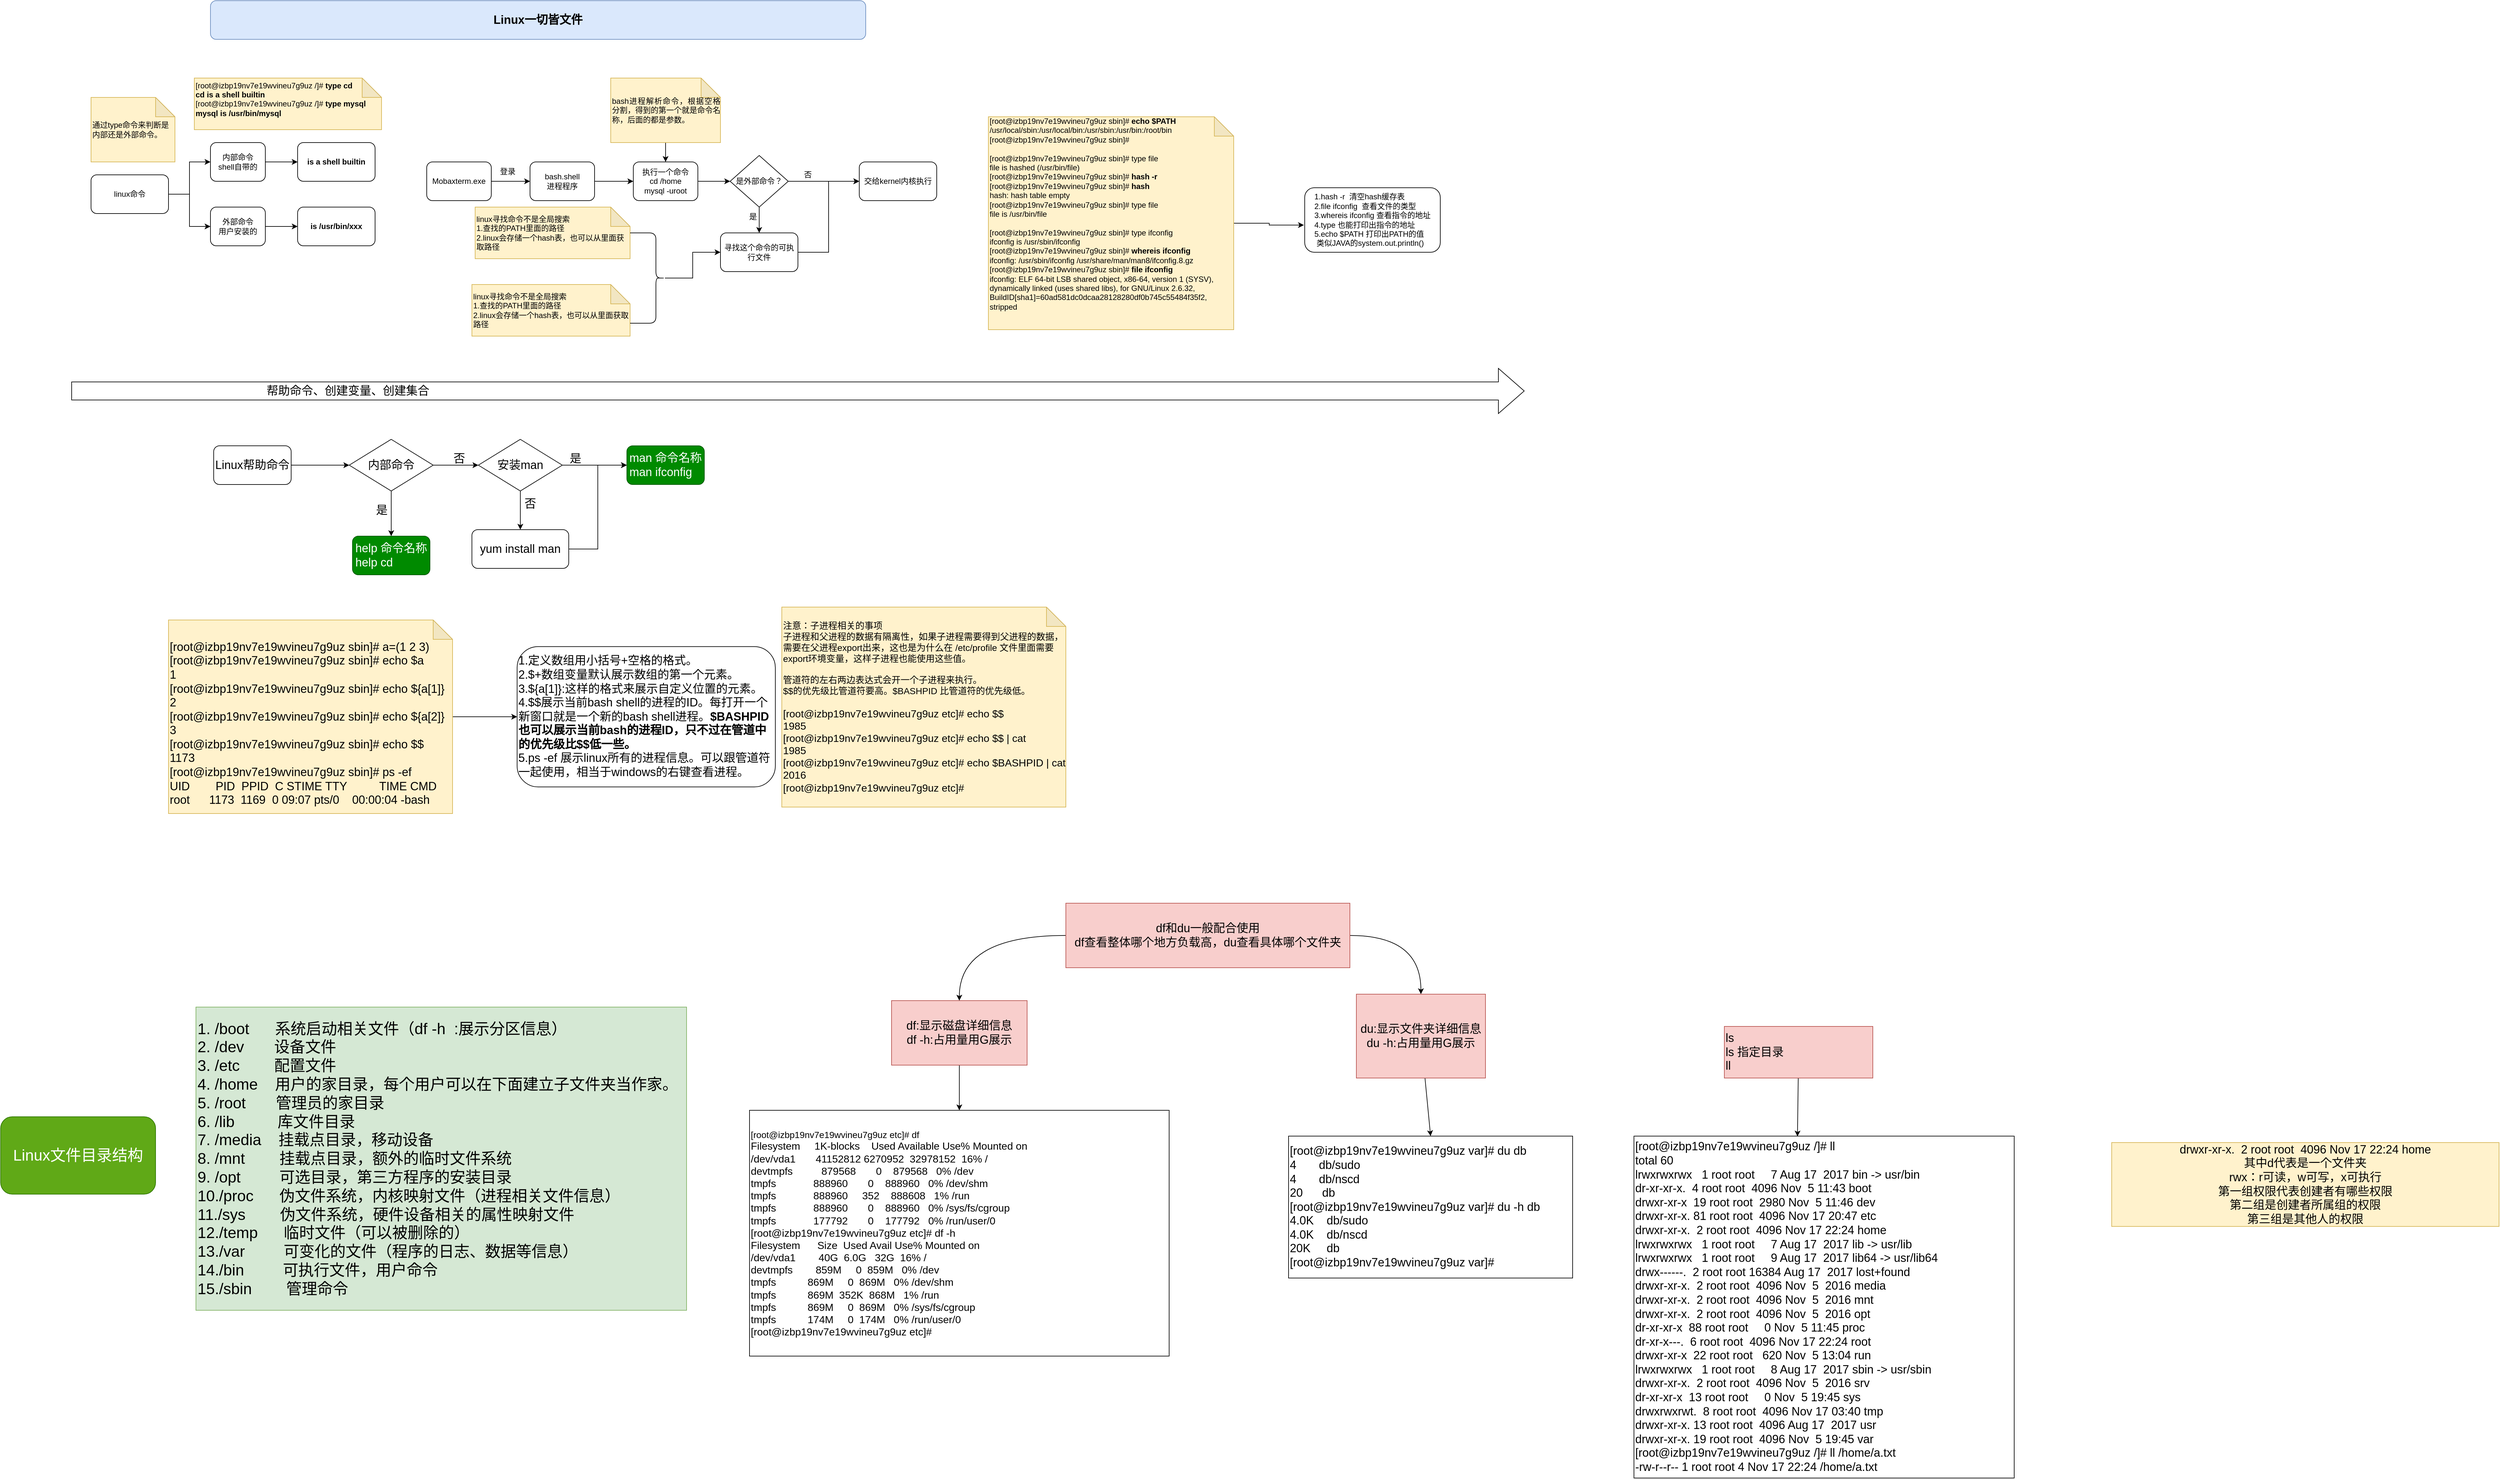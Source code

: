 <mxfile version="20.3.0" type="github">
  <diagram id="oAzEaGaUQTRbANgigkAJ" name="第 1 页">
    <mxGraphModel dx="2728" dy="2198" grid="1" gridSize="10" guides="1" tooltips="1" connect="1" arrows="1" fold="1" page="1" pageScale="1" pageWidth="827" pageHeight="1169" math="0" shadow="0">
      <root>
        <mxCell id="0" />
        <mxCell id="1" parent="0" />
        <mxCell id="oppgy_vlvS0_JxThyo8Q-2" style="edgeStyle=orthogonalEdgeStyle;rounded=0;orthogonalLoop=1;jettySize=auto;html=1;exitX=1;exitY=0.5;exitDx=0;exitDy=0;" parent="1" source="oppgy_vlvS0_JxThyo8Q-1" edge="1">
          <mxGeometry relative="1" as="geometry">
            <mxPoint x="710" y="-50" as="targetPoint" />
          </mxGeometry>
        </mxCell>
        <mxCell id="oppgy_vlvS0_JxThyo8Q-1" value="Mobaxterm.exe" style="rounded=1;whiteSpace=wrap;html=1;" parent="1" vertex="1">
          <mxGeometry x="550" y="-80" width="100" height="60" as="geometry" />
        </mxCell>
        <mxCell id="oppgy_vlvS0_JxThyo8Q-5" style="edgeStyle=orthogonalEdgeStyle;rounded=0;orthogonalLoop=1;jettySize=auto;html=1;" parent="1" source="oppgy_vlvS0_JxThyo8Q-3" edge="1">
          <mxGeometry relative="1" as="geometry">
            <mxPoint x="870" y="-50" as="targetPoint" />
          </mxGeometry>
        </mxCell>
        <mxCell id="oppgy_vlvS0_JxThyo8Q-3" value="bash.shell&lt;br&gt;进程程序" style="rounded=1;whiteSpace=wrap;html=1;" parent="1" vertex="1">
          <mxGeometry x="710" y="-80" width="100" height="60" as="geometry" />
        </mxCell>
        <mxCell id="oppgy_vlvS0_JxThyo8Q-4" value="登录" style="text;html=1;align=center;verticalAlign=middle;resizable=0;points=[];autosize=1;strokeColor=none;fillColor=none;" parent="1" vertex="1">
          <mxGeometry x="650" y="-80" width="50" height="30" as="geometry" />
        </mxCell>
        <mxCell id="oppgy_vlvS0_JxThyo8Q-26" style="edgeStyle=orthogonalEdgeStyle;rounded=0;orthogonalLoop=1;jettySize=auto;html=1;entryX=0;entryY=0.5;entryDx=0;entryDy=0;" parent="1" source="oppgy_vlvS0_JxThyo8Q-6" target="oppgy_vlvS0_JxThyo8Q-25" edge="1">
          <mxGeometry relative="1" as="geometry" />
        </mxCell>
        <mxCell id="oppgy_vlvS0_JxThyo8Q-6" value="执行一个命令&lt;br&gt;cd /home&lt;br&gt;mysql -uroot" style="rounded=1;whiteSpace=wrap;html=1;" parent="1" vertex="1">
          <mxGeometry x="870" y="-80" width="100" height="60" as="geometry" />
        </mxCell>
        <mxCell id="oppgy_vlvS0_JxThyo8Q-24" style="edgeStyle=orthogonalEdgeStyle;rounded=0;orthogonalLoop=1;jettySize=auto;html=1;" parent="1" source="oppgy_vlvS0_JxThyo8Q-10" target="oppgy_vlvS0_JxThyo8Q-6" edge="1">
          <mxGeometry relative="1" as="geometry" />
        </mxCell>
        <mxCell id="oppgy_vlvS0_JxThyo8Q-10" value="&lt;div style=&quot;text-align: justify;&quot;&gt;&lt;span style=&quot;background-color: initial;&quot;&gt;bash进程解析命令，根据空格分割，得到的第一个就是命令名称，后面的都是参数。&lt;/span&gt;&lt;/div&gt;" style="shape=note;whiteSpace=wrap;html=1;backgroundOutline=1;darkOpacity=0.05;fillColor=#fff2cc;strokeColor=#d6b656;align=left;" parent="1" vertex="1">
          <mxGeometry x="835" y="-210" width="170" height="100" as="geometry" />
        </mxCell>
        <mxCell id="oppgy_vlvS0_JxThyo8Q-16" style="edgeStyle=orthogonalEdgeStyle;rounded=0;orthogonalLoop=1;jettySize=auto;html=1;exitX=1;exitY=0.5;exitDx=0;exitDy=0;entryX=0;entryY=0.5;entryDx=0;entryDy=0;" parent="1" source="oppgy_vlvS0_JxThyo8Q-12" target="oppgy_vlvS0_JxThyo8Q-13" edge="1">
          <mxGeometry relative="1" as="geometry" />
        </mxCell>
        <mxCell id="oppgy_vlvS0_JxThyo8Q-17" style="edgeStyle=orthogonalEdgeStyle;rounded=0;orthogonalLoop=1;jettySize=auto;html=1;exitX=1;exitY=0.5;exitDx=0;exitDy=0;entryX=0;entryY=0.5;entryDx=0;entryDy=0;" parent="1" source="oppgy_vlvS0_JxThyo8Q-12" target="oppgy_vlvS0_JxThyo8Q-14" edge="1">
          <mxGeometry relative="1" as="geometry" />
        </mxCell>
        <mxCell id="oppgy_vlvS0_JxThyo8Q-12" value="linux命令" style="rounded=1;whiteSpace=wrap;html=1;" parent="1" vertex="1">
          <mxGeometry x="30" y="-60" width="120" height="60" as="geometry" />
        </mxCell>
        <mxCell id="oppgy_vlvS0_JxThyo8Q-31" style="edgeStyle=orthogonalEdgeStyle;rounded=0;orthogonalLoop=1;jettySize=auto;html=1;entryX=0;entryY=0.5;entryDx=0;entryDy=0;" parent="1" source="oppgy_vlvS0_JxThyo8Q-13" target="oppgy_vlvS0_JxThyo8Q-30" edge="1">
          <mxGeometry relative="1" as="geometry" />
        </mxCell>
        <mxCell id="oppgy_vlvS0_JxThyo8Q-13" value="内部命令&lt;br&gt;shell自带的" style="rounded=1;whiteSpace=wrap;html=1;" parent="1" vertex="1">
          <mxGeometry x="215" y="-110" width="85" height="60" as="geometry" />
        </mxCell>
        <mxCell id="oppgy_vlvS0_JxThyo8Q-33" style="edgeStyle=orthogonalEdgeStyle;rounded=0;orthogonalLoop=1;jettySize=auto;html=1;entryX=0;entryY=0.5;entryDx=0;entryDy=0;" parent="1" source="oppgy_vlvS0_JxThyo8Q-14" target="oppgy_vlvS0_JxThyo8Q-32" edge="1">
          <mxGeometry relative="1" as="geometry" />
        </mxCell>
        <mxCell id="oppgy_vlvS0_JxThyo8Q-14" value="外部命令&lt;br&gt;用户安装的" style="rounded=1;whiteSpace=wrap;html=1;" parent="1" vertex="1">
          <mxGeometry x="215" y="-10" width="85" height="60" as="geometry" />
        </mxCell>
        <mxCell id="oppgy_vlvS0_JxThyo8Q-19" value="通过type命令来判断是内部还是外部命令。" style="shape=note;whiteSpace=wrap;html=1;backgroundOutline=1;darkOpacity=0.05;fillColor=#fff2cc;strokeColor=#d6b656;align=left;" parent="1" vertex="1">
          <mxGeometry x="30" y="-180" width="130" height="100" as="geometry" />
        </mxCell>
        <mxCell id="oppgy_vlvS0_JxThyo8Q-20" value="&lt;div&gt;[root@izbp19nv7e19wvineu7g9uz /]# &lt;b&gt;type cd&lt;/b&gt;&lt;/div&gt;&lt;div&gt;&lt;b&gt;cd is a shell builtin&lt;/b&gt;&lt;/div&gt;&lt;div&gt;[root@izbp19nv7e19wvineu7g9uz /]# &lt;b&gt;type mysql&lt;/b&gt;&lt;/div&gt;&lt;div&gt;&lt;b&gt;mysql is /usr/bin/mysql&lt;/b&gt;&lt;/div&gt;&lt;div&gt;&lt;br&gt;&lt;/div&gt;" style="shape=note;whiteSpace=wrap;html=1;backgroundOutline=1;darkOpacity=0.05;fillColor=#fff2cc;strokeColor=#d6b656;align=left;" parent="1" vertex="1">
          <mxGeometry x="190" y="-210" width="290" height="80" as="geometry" />
        </mxCell>
        <mxCell id="oppgy_vlvS0_JxThyo8Q-35" style="edgeStyle=orthogonalEdgeStyle;rounded=0;orthogonalLoop=1;jettySize=auto;html=1;entryX=0;entryY=0.5;entryDx=0;entryDy=0;" parent="1" source="oppgy_vlvS0_JxThyo8Q-23" target="oppgy_vlvS0_JxThyo8Q-34" edge="1">
          <mxGeometry relative="1" as="geometry" />
        </mxCell>
        <mxCell id="oppgy_vlvS0_JxThyo8Q-23" value="寻找这个命令的可执行文件" style="rounded=1;whiteSpace=wrap;html=1;" parent="1" vertex="1">
          <mxGeometry x="1005" y="30" width="120" height="60" as="geometry" />
        </mxCell>
        <mxCell id="oppgy_vlvS0_JxThyo8Q-28" style="edgeStyle=orthogonalEdgeStyle;rounded=0;orthogonalLoop=1;jettySize=auto;html=1;" parent="1" source="oppgy_vlvS0_JxThyo8Q-25" target="oppgy_vlvS0_JxThyo8Q-23" edge="1">
          <mxGeometry relative="1" as="geometry" />
        </mxCell>
        <mxCell id="oppgy_vlvS0_JxThyo8Q-36" style="edgeStyle=orthogonalEdgeStyle;rounded=0;orthogonalLoop=1;jettySize=auto;html=1;entryX=0;entryY=0.5;entryDx=0;entryDy=0;" parent="1" source="oppgy_vlvS0_JxThyo8Q-25" target="oppgy_vlvS0_JxThyo8Q-34" edge="1">
          <mxGeometry relative="1" as="geometry" />
        </mxCell>
        <mxCell id="oppgy_vlvS0_JxThyo8Q-25" value="是外部命令？" style="rhombus;whiteSpace=wrap;html=1;" parent="1" vertex="1">
          <mxGeometry x="1020" y="-90" width="90" height="80" as="geometry" />
        </mxCell>
        <mxCell id="oppgy_vlvS0_JxThyo8Q-29" value="是" style="text;html=1;align=center;verticalAlign=middle;resizable=0;points=[];autosize=1;strokeColor=none;fillColor=none;" parent="1" vertex="1">
          <mxGeometry x="1035" y="-10" width="40" height="30" as="geometry" />
        </mxCell>
        <mxCell id="oppgy_vlvS0_JxThyo8Q-30" value="&lt;b style=&quot;text-align: left;&quot;&gt;is a shell builtin&lt;/b&gt;" style="rounded=1;whiteSpace=wrap;html=1;" parent="1" vertex="1">
          <mxGeometry x="350" y="-110" width="120" height="60" as="geometry" />
        </mxCell>
        <mxCell id="oppgy_vlvS0_JxThyo8Q-32" value="&lt;b style=&quot;text-align: left;&quot;&gt;is /usr/bin/xxx&lt;/b&gt;" style="rounded=1;whiteSpace=wrap;html=1;" parent="1" vertex="1">
          <mxGeometry x="350" y="-10" width="120" height="60" as="geometry" />
        </mxCell>
        <mxCell id="oppgy_vlvS0_JxThyo8Q-34" value="交给kernel内核执行" style="rounded=1;whiteSpace=wrap;html=1;" parent="1" vertex="1">
          <mxGeometry x="1220" y="-80" width="120" height="60" as="geometry" />
        </mxCell>
        <mxCell id="oppgy_vlvS0_JxThyo8Q-37" value="否" style="text;html=1;align=center;verticalAlign=middle;resizable=0;points=[];autosize=1;strokeColor=none;fillColor=none;" parent="1" vertex="1">
          <mxGeometry x="1120" y="-75" width="40" height="30" as="geometry" />
        </mxCell>
        <mxCell id="oppgy_vlvS0_JxThyo8Q-38" value="linux寻找命令不是全局搜索&lt;br&gt;1.查找的PATH里面的路径&lt;br&gt;&lt;div style=&quot;&quot;&gt;&lt;span style=&quot;background-color: initial;&quot;&gt;2.linux会存储一个hash表，也可以从里面获取路径&lt;/span&gt;&lt;/div&gt;" style="shape=note;whiteSpace=wrap;html=1;backgroundOutline=1;darkOpacity=0.05;fillColor=#fff2cc;strokeColor=#d6b656;align=left;" parent="1" vertex="1">
          <mxGeometry x="625" y="-10" width="240" height="80" as="geometry" />
        </mxCell>
        <mxCell id="oppgy_vlvS0_JxThyo8Q-39" value="linux寻找命令不是全局搜索&lt;br&gt;1.查找的PATH里面的路径&lt;br&gt;&lt;div style=&quot;&quot;&gt;&lt;span style=&quot;background-color: initial;&quot;&gt;2.linux会存储一个hash表，也可以从里面获取路径&lt;/span&gt;&lt;/div&gt;" style="shape=note;whiteSpace=wrap;html=1;backgroundOutline=1;darkOpacity=0.05;fillColor=#fff2cc;strokeColor=#d6b656;align=left;" parent="1" vertex="1">
          <mxGeometry x="620" y="110" width="245" height="80" as="geometry" />
        </mxCell>
        <mxCell id="oppgy_vlvS0_JxThyo8Q-46" style="edgeStyle=orthogonalEdgeStyle;rounded=0;orthogonalLoop=1;jettySize=auto;html=1;entryX=-0.006;entryY=0.579;entryDx=0;entryDy=0;entryPerimeter=0;fontSize=18;" parent="1" source="oppgy_vlvS0_JxThyo8Q-40" target="oppgy_vlvS0_JxThyo8Q-44" edge="1">
          <mxGeometry relative="1" as="geometry" />
        </mxCell>
        <mxCell id="oppgy_vlvS0_JxThyo8Q-40" value="&lt;div&gt;&lt;div&gt;[root@izbp19nv7e19wvineu7g9uz sbin]# &lt;b&gt;echo $PATH&lt;/b&gt;&lt;/div&gt;&lt;div&gt;/usr/local/sbin:/usr/local/bin:/usr/sbin:/usr/bin:/root/bin&lt;/div&gt;&lt;div&gt;[root@izbp19nv7e19wvineu7g9uz sbin]#&lt;/div&gt;&lt;/div&gt;&lt;div&gt;&lt;br&gt;&lt;/div&gt;&lt;div&gt;[root@izbp19nv7e19wvineu7g9uz sbin]# type file&lt;/div&gt;&lt;div&gt;file is hashed (/usr/bin/file)&lt;/div&gt;&lt;div&gt;[root@izbp19nv7e19wvineu7g9uz sbin]# &lt;b&gt;hash -r&lt;/b&gt;&lt;/div&gt;&lt;div&gt;[root@izbp19nv7e19wvineu7g9uz sbin]# &lt;b&gt;hash&lt;/b&gt;&lt;/div&gt;&lt;div&gt;hash: hash table empty&lt;/div&gt;&lt;div&gt;[root@izbp19nv7e19wvineu7g9uz sbin]# type file&lt;/div&gt;&lt;div&gt;file is /usr/bin/file&lt;/div&gt;&lt;div&gt;&lt;br&gt;&lt;/div&gt;&lt;div&gt;&lt;div&gt;[root@izbp19nv7e19wvineu7g9uz sbin]# type ifconfig&lt;/div&gt;&lt;div&gt;ifconfig is /usr/sbin/ifconfig&lt;/div&gt;&lt;div&gt;[root@izbp19nv7e19wvineu7g9uz sbin]# &lt;b&gt;whereis ifconfig&lt;/b&gt;&lt;/div&gt;&lt;div&gt;ifconfig: /usr/sbin/ifconfig /usr/share/man/man8/ifconfig.8.gz&lt;/div&gt;&lt;div&gt;[root@izbp19nv7e19wvineu7g9uz sbin]# &lt;b&gt;file ifconfig&lt;/b&gt;&lt;/div&gt;&lt;div&gt;ifconfig: ELF 64-bit LSB shared object, x86-64, version 1 (SYSV), dynamically linked (uses shared libs), for GNU/Linux 2.6.32, BuildID[sha1]=60ad581dc0dcaa28128280df0b745c55484f35f2, stripped&lt;/div&gt;&lt;/div&gt;&lt;div&gt;&lt;br&gt;&lt;/div&gt;&lt;div&gt;&lt;br&gt;&lt;/div&gt;" style="shape=note;whiteSpace=wrap;html=1;backgroundOutline=1;darkOpacity=0.05;fillColor=#fff2cc;strokeColor=#d6b656;align=left;" parent="1" vertex="1">
          <mxGeometry x="1420" y="-150" width="380" height="330" as="geometry" />
        </mxCell>
        <mxCell id="oppgy_vlvS0_JxThyo8Q-42" style="edgeStyle=orthogonalEdgeStyle;rounded=0;orthogonalLoop=1;jettySize=auto;html=1;" parent="1" source="oppgy_vlvS0_JxThyo8Q-41" target="oppgy_vlvS0_JxThyo8Q-23" edge="1">
          <mxGeometry relative="1" as="geometry">
            <Array as="points">
              <mxPoint x="962" y="100" />
              <mxPoint x="962" y="60" />
            </Array>
          </mxGeometry>
        </mxCell>
        <mxCell id="oppgy_vlvS0_JxThyo8Q-41" value="" style="shape=curlyBracket;whiteSpace=wrap;html=1;rounded=1;flipH=1;labelPosition=right;verticalLabelPosition=middle;align=left;verticalAlign=middle;size=0.259;" parent="1" vertex="1">
          <mxGeometry x="865" y="30" width="54" height="140" as="geometry" />
        </mxCell>
        <mxCell id="oppgy_vlvS0_JxThyo8Q-44" value="&lt;div style=&quot;text-align: left;&quot;&gt;&lt;span style=&quot;background-color: initial;&quot;&gt;1.hash -r&amp;nbsp; 清空hash缓存表&lt;/span&gt;&lt;/div&gt;&lt;div style=&quot;text-align: left;&quot;&gt;&lt;span style=&quot;background-color: initial;&quot;&gt;2.file ifconfig&amp;nbsp; 查看文件的类型&lt;/span&gt;&lt;/div&gt;&lt;div style=&quot;text-align: left;&quot;&gt;&lt;span style=&quot;background-color: initial;&quot;&gt;3.whereis ifconfig 查看指令的地址&lt;/span&gt;&lt;/div&gt;&lt;div style=&quot;text-align: left;&quot;&gt;&lt;span style=&quot;background-color: initial;&quot;&gt;4.type 也能打印出指令的地址&lt;/span&gt;&lt;/div&gt;&lt;div style=&quot;text-align: left;&quot;&gt;&lt;span style=&quot;background-color: initial;&quot;&gt;5.echo $PATH 打印出PATH的值&lt;/span&gt;&lt;/div&gt;&lt;div style=&quot;text-align: left;&quot;&gt;&lt;span style=&quot;background-color: initial;&quot;&gt;&amp;nbsp;类似JAVA的system.out.println()&lt;/span&gt;&lt;/div&gt;" style="rounded=1;whiteSpace=wrap;html=1;" parent="1" vertex="1">
          <mxGeometry x="1910" y="-40" width="210" height="100" as="geometry" />
        </mxCell>
        <mxCell id="oppgy_vlvS0_JxThyo8Q-45" value="&lt;font style=&quot;font-size: 18px;&quot;&gt;&lt;b&gt;Linux一切皆文件&lt;/b&gt;&lt;/font&gt;" style="rounded=1;whiteSpace=wrap;html=1;fillColor=#dae8fc;strokeColor=#6c8ebf;" parent="1" vertex="1">
          <mxGeometry x="215" y="-330" width="1015" height="60" as="geometry" />
        </mxCell>
        <mxCell id="oppgy_vlvS0_JxThyo8Q-48" value="&amp;nbsp; &amp;nbsp; &amp;nbsp; &amp;nbsp; &amp;nbsp; &amp;nbsp; &amp;nbsp; &amp;nbsp; &amp;nbsp; &amp;nbsp; &amp;nbsp; &amp;nbsp; &amp;nbsp; &amp;nbsp; &amp;nbsp; &amp;nbsp; &amp;nbsp; &amp;nbsp; &amp;nbsp; &amp;nbsp; &amp;nbsp; &amp;nbsp; &amp;nbsp; &amp;nbsp; &amp;nbsp; &amp;nbsp; &amp;nbsp; &amp;nbsp; &amp;nbsp; &amp;nbsp; 帮助命令、创建变量、创建集合" style="html=1;shadow=0;dashed=0;align=left;verticalAlign=middle;shape=mxgraph.arrows2.arrow;dy=0.6;dx=40;notch=0;fontSize=18;" parent="1" vertex="1">
          <mxGeometry y="240" width="2250" height="70" as="geometry" />
        </mxCell>
        <mxCell id="oppgy_vlvS0_JxThyo8Q-53" style="edgeStyle=orthogonalEdgeStyle;rounded=0;orthogonalLoop=1;jettySize=auto;html=1;entryX=0;entryY=0.5;entryDx=0;entryDy=0;fontSize=18;" parent="1" source="oppgy_vlvS0_JxThyo8Q-49" target="oppgy_vlvS0_JxThyo8Q-51" edge="1">
          <mxGeometry relative="1" as="geometry" />
        </mxCell>
        <mxCell id="oppgy_vlvS0_JxThyo8Q-49" value="Linux帮助命令" style="rounded=1;whiteSpace=wrap;html=1;fontSize=18;" parent="1" vertex="1">
          <mxGeometry x="220" y="360" width="120" height="60" as="geometry" />
        </mxCell>
        <mxCell id="oppgy_vlvS0_JxThyo8Q-55" style="edgeStyle=orthogonalEdgeStyle;rounded=0;orthogonalLoop=1;jettySize=auto;html=1;entryX=0.5;entryY=0;entryDx=0;entryDy=0;fontSize=18;" parent="1" source="oppgy_vlvS0_JxThyo8Q-51" target="oppgy_vlvS0_JxThyo8Q-54" edge="1">
          <mxGeometry relative="1" as="geometry" />
        </mxCell>
        <mxCell id="oppgy_vlvS0_JxThyo8Q-61" style="edgeStyle=orthogonalEdgeStyle;rounded=0;orthogonalLoop=1;jettySize=auto;html=1;entryX=0;entryY=0.5;entryDx=0;entryDy=0;fontSize=18;" parent="1" source="oppgy_vlvS0_JxThyo8Q-51" target="oppgy_vlvS0_JxThyo8Q-60" edge="1">
          <mxGeometry relative="1" as="geometry" />
        </mxCell>
        <mxCell id="oppgy_vlvS0_JxThyo8Q-51" value="内部命令" style="rhombus;whiteSpace=wrap;html=1;fontSize=18;" parent="1" vertex="1">
          <mxGeometry x="430" y="350" width="130" height="80" as="geometry" />
        </mxCell>
        <mxCell id="oppgy_vlvS0_JxThyo8Q-54" value="help 命令名称&lt;br&gt;&lt;div style=&quot;text-align: left;&quot;&gt;&lt;span style=&quot;background-color: initial;&quot;&gt;help cd&lt;/span&gt;&lt;/div&gt;" style="rounded=1;whiteSpace=wrap;html=1;fontSize=18;fillColor=#008a00;fontColor=#ffffff;strokeColor=#005700;" parent="1" vertex="1">
          <mxGeometry x="435" y="500" width="120" height="60" as="geometry" />
        </mxCell>
        <mxCell id="oppgy_vlvS0_JxThyo8Q-56" value="是" style="text;html=1;align=center;verticalAlign=middle;resizable=0;points=[];autosize=1;strokeColor=none;fillColor=none;fontSize=18;" parent="1" vertex="1">
          <mxGeometry x="460" y="440" width="40" height="40" as="geometry" />
        </mxCell>
        <mxCell id="oppgy_vlvS0_JxThyo8Q-57" value="man 命令名称&lt;br&gt;&lt;div style=&quot;text-align: left;&quot;&gt;&lt;span style=&quot;background-color: initial;&quot;&gt;man ifconfig&lt;/span&gt;&lt;/div&gt;" style="rounded=1;whiteSpace=wrap;html=1;fontSize=18;fillColor=#008a00;fontColor=#ffffff;strokeColor=#005700;" parent="1" vertex="1">
          <mxGeometry x="860" y="360" width="120" height="60" as="geometry" />
        </mxCell>
        <mxCell id="oppgy_vlvS0_JxThyo8Q-59" value="否" style="text;html=1;align=center;verticalAlign=middle;resizable=0;points=[];autosize=1;strokeColor=none;fillColor=none;fontSize=18;" parent="1" vertex="1">
          <mxGeometry x="580" y="360" width="40" height="40" as="geometry" />
        </mxCell>
        <mxCell id="oppgy_vlvS0_JxThyo8Q-62" style="edgeStyle=orthogonalEdgeStyle;rounded=0;orthogonalLoop=1;jettySize=auto;html=1;entryX=0;entryY=0.5;entryDx=0;entryDy=0;fontSize=18;" parent="1" source="oppgy_vlvS0_JxThyo8Q-60" target="oppgy_vlvS0_JxThyo8Q-57" edge="1">
          <mxGeometry relative="1" as="geometry" />
        </mxCell>
        <mxCell id="oppgy_vlvS0_JxThyo8Q-64" style="edgeStyle=orthogonalEdgeStyle;rounded=0;orthogonalLoop=1;jettySize=auto;html=1;fontSize=18;" parent="1" source="oppgy_vlvS0_JxThyo8Q-60" target="oppgy_vlvS0_JxThyo8Q-63" edge="1">
          <mxGeometry relative="1" as="geometry" />
        </mxCell>
        <mxCell id="oppgy_vlvS0_JxThyo8Q-60" value="安装man" style="rhombus;whiteSpace=wrap;html=1;fontSize=18;" parent="1" vertex="1">
          <mxGeometry x="630" y="350" width="130" height="80" as="geometry" />
        </mxCell>
        <mxCell id="oppgy_vlvS0_JxThyo8Q-65" style="edgeStyle=orthogonalEdgeStyle;rounded=0;orthogonalLoop=1;jettySize=auto;html=1;entryX=0;entryY=0.5;entryDx=0;entryDy=0;fontSize=18;" parent="1" source="oppgy_vlvS0_JxThyo8Q-63" target="oppgy_vlvS0_JxThyo8Q-57" edge="1">
          <mxGeometry relative="1" as="geometry" />
        </mxCell>
        <mxCell id="oppgy_vlvS0_JxThyo8Q-63" value="yum install man" style="rounded=1;whiteSpace=wrap;html=1;fontSize=18;" parent="1" vertex="1">
          <mxGeometry x="620" y="490" width="150" height="60" as="geometry" />
        </mxCell>
        <mxCell id="oppgy_vlvS0_JxThyo8Q-66" value="是" style="text;html=1;align=center;verticalAlign=middle;resizable=0;points=[];autosize=1;strokeColor=none;fillColor=none;fontSize=18;" parent="1" vertex="1">
          <mxGeometry x="760" y="360" width="40" height="40" as="geometry" />
        </mxCell>
        <mxCell id="oppgy_vlvS0_JxThyo8Q-67" value="否" style="text;html=1;align=center;verticalAlign=middle;resizable=0;points=[];autosize=1;strokeColor=none;fillColor=none;fontSize=18;" parent="1" vertex="1">
          <mxGeometry x="690" y="430" width="40" height="40" as="geometry" />
        </mxCell>
        <mxCell id="oppgy_vlvS0_JxThyo8Q-70" style="edgeStyle=orthogonalEdgeStyle;rounded=0;orthogonalLoop=1;jettySize=auto;html=1;fontSize=14;" parent="1" source="oppgy_vlvS0_JxThyo8Q-68" target="oppgy_vlvS0_JxThyo8Q-69" edge="1">
          <mxGeometry relative="1" as="geometry" />
        </mxCell>
        <mxCell id="oppgy_vlvS0_JxThyo8Q-68" value="&lt;div&gt;&lt;br&gt;&lt;/div&gt;&lt;div&gt;[root@izbp19nv7e19wvineu7g9uz sbin]# a=(1 2 3)&lt;/div&gt;&lt;div&gt;[root@izbp19nv7e19wvineu7g9uz sbin]# echo $a&lt;/div&gt;&lt;div&gt;1&lt;/div&gt;&lt;div&gt;[root@izbp19nv7e19wvineu7g9uz sbin]# echo ${a[1]}&lt;/div&gt;&lt;div&gt;2&lt;/div&gt;&lt;div&gt;[root@izbp19nv7e19wvineu7g9uz sbin]# echo ${a[2]}&lt;/div&gt;&lt;div&gt;3&lt;/div&gt;&lt;div&gt;[root@izbp19nv7e19wvineu7g9uz sbin]# echo $$&lt;/div&gt;&lt;div&gt;1173&lt;/div&gt;&lt;div&gt;[root@izbp19nv7e19wvineu7g9uz sbin]# ps -ef&lt;/div&gt;&lt;div&gt;&lt;div&gt;UID&amp;nbsp; &amp;nbsp; &amp;nbsp; &amp;nbsp; PID&amp;nbsp; PPID&amp;nbsp; C STIME TTY&amp;nbsp; &amp;nbsp; &amp;nbsp; &amp;nbsp; &amp;nbsp; TIME CMD&lt;/div&gt;&lt;/div&gt;&lt;div&gt;&lt;div&gt;root&amp;nbsp; &amp;nbsp; &amp;nbsp; 1173&amp;nbsp; 1169&amp;nbsp; 0 09:07 pts/0&amp;nbsp; &amp;nbsp; 00:00:04 -bash&lt;/div&gt;&lt;/div&gt;" style="shape=note;whiteSpace=wrap;html=1;backgroundOutline=1;darkOpacity=0.05;fontSize=18;align=left;fillColor=#fff2cc;strokeColor=#d6b656;" parent="1" vertex="1">
          <mxGeometry x="150" y="630" width="440" height="300" as="geometry" />
        </mxCell>
        <mxCell id="oppgy_vlvS0_JxThyo8Q-69" value="&lt;font style=&quot;&quot;&gt;&lt;font style=&quot;font-size: 18px;&quot;&gt;1.定义数组用小括号+空格的格式。&lt;br&gt;2.$+数组变量默认展示数组的第一个元素。&lt;br&gt;3.${a[1]}:这样的格式来展示自定义位置的元素。&lt;br&gt;4.$$展示当前bash shell的进程的ID。每打开一个新窗口就是一个新的bash shell进程。&lt;b&gt;$BASHPID也可以展示当前bash的进程ID，只不过在管道中的优先级比$$低一些。&lt;/b&gt;&lt;br&gt;5.ps -ef 展示linux所有的进程信息。可以跟管道符一起使用，相当于windows的右键查看进程。&lt;/font&gt;&lt;br&gt;&lt;/font&gt;" style="rounded=1;whiteSpace=wrap;html=1;fontSize=18;align=left;" parent="1" vertex="1">
          <mxGeometry x="690" y="671.25" width="400" height="217.5" as="geometry" />
        </mxCell>
        <mxCell id="ffRmx-ME7ue0RxgqSJRE-3" value="&lt;font style=&quot;font-size: 14px;&quot;&gt;注意：子进程相关的事项&lt;br&gt;子进程和父进程的数据有隔离性，如果子进程需要得到父进程的数据，需要在父进程export出来，这也是为什么在 /etc/profile 文件里面需要export环境变量，这样子进程也能使用这些值。&lt;br&gt;&lt;br&gt;管道符的左右两边表达式会开一个子进程来执行。&lt;br&gt;$$的优先级比管道符要高。$BASHPID 比管道符的优先级低。&lt;br&gt;&lt;br&gt;&lt;/font&gt;&lt;div&gt;&lt;font size=&quot;3&quot;&gt;[root@izbp19nv7e19wvineu7g9uz etc]# echo $$&lt;/font&gt;&lt;/div&gt;&lt;div&gt;&lt;font size=&quot;3&quot;&gt;1985&lt;/font&gt;&lt;/div&gt;&lt;div&gt;&lt;font size=&quot;3&quot;&gt;[root@izbp19nv7e19wvineu7g9uz etc]# echo $$ | cat&lt;/font&gt;&lt;/div&gt;&lt;div&gt;&lt;font size=&quot;3&quot;&gt;1985&lt;/font&gt;&lt;/div&gt;&lt;div&gt;&lt;font size=&quot;3&quot;&gt;[root@izbp19nv7e19wvineu7g9uz etc]# echo $BASHPID | cat&lt;/font&gt;&lt;/div&gt;&lt;div&gt;&lt;font size=&quot;3&quot;&gt;2016&lt;/font&gt;&lt;/div&gt;&lt;div&gt;&lt;font size=&quot;3&quot;&gt;[root@izbp19nv7e19wvineu7g9uz etc]#&amp;nbsp;&lt;/font&gt;&lt;/div&gt;" style="shape=note;whiteSpace=wrap;html=1;backgroundOutline=1;darkOpacity=0.05;fillColor=#fff2cc;strokeColor=#d6b656;align=left;" vertex="1" parent="1">
          <mxGeometry x="1100" y="610" width="440" height="310" as="geometry" />
        </mxCell>
        <mxCell id="ffRmx-ME7ue0RxgqSJRE-4" value="&lt;font style=&quot;font-size: 24px;&quot;&gt;Linux文件目录结构&lt;/font&gt;" style="rounded=1;whiteSpace=wrap;html=1;fillColor=#60a917;fontColor=#ffffff;strokeColor=#2D7600;" vertex="1" parent="1">
          <mxGeometry x="-110" y="1400" width="240" height="120" as="geometry" />
        </mxCell>
        <mxCell id="ffRmx-ME7ue0RxgqSJRE-6" value="&lt;span style=&quot;&quot;&gt;1. /boot&amp;nbsp; &amp;nbsp; &amp;nbsp; 系统启动相关文件（df -h&amp;nbsp; :展示分区信息）&lt;/span&gt;&lt;br style=&quot;&quot;&gt;&lt;span style=&quot;&quot;&gt;2. /dev&amp;nbsp; &amp;nbsp; &amp;nbsp; &amp;nbsp;设备文件&lt;/span&gt;&lt;br style=&quot;&quot;&gt;&lt;span style=&quot;&quot;&gt;3. /etc&amp;nbsp; &amp;nbsp; &amp;nbsp; &amp;nbsp; 配置文件&lt;/span&gt;&lt;br style=&quot;&quot;&gt;&lt;span style=&quot;&quot;&gt;4. /home&amp;nbsp; &amp;nbsp; 用户的家目录，每个用户可以在下面建立子文件夹当作家。&lt;/span&gt;&lt;br style=&quot;&quot;&gt;&lt;span style=&quot;&quot;&gt;5. /root&amp;nbsp; &amp;nbsp; &amp;nbsp; &amp;nbsp;管理员的家目录&lt;/span&gt;&lt;br style=&quot;&quot;&gt;&lt;span style=&quot;&quot;&gt;6. /lib&amp;nbsp; &amp;nbsp; &amp;nbsp; &amp;nbsp; &amp;nbsp; 库文件目录&lt;/span&gt;&lt;br style=&quot;&quot;&gt;&lt;span style=&quot;&quot;&gt;7. /media&amp;nbsp; &amp;nbsp; 挂载点目录，移动设备&lt;/span&gt;&lt;br style=&quot;&quot;&gt;&lt;span style=&quot;&quot;&gt;8. /mnt&amp;nbsp; &amp;nbsp; &amp;nbsp; &amp;nbsp; 挂载点目录，额外的临时文件系统&lt;/span&gt;&lt;br style=&quot;&quot;&gt;&lt;span style=&quot;&quot;&gt;9. /opt&amp;nbsp; &amp;nbsp;&lt;/span&gt;&lt;span style=&quot;&quot;&gt;	&lt;/span&gt;&lt;span style=&quot;&quot;&gt;&amp;nbsp; &amp;nbsp; &amp;nbsp;可选目录，第三方程序的安装目录&lt;/span&gt;&lt;br style=&quot;&quot;&gt;&lt;span style=&quot;&quot;&gt;10./proc&amp;nbsp; &amp;nbsp; &amp;nbsp; 伪文件系统，内核映射文件（进程相关文件信息）&lt;/span&gt;&lt;br style=&quot;&quot;&gt;&lt;span style=&quot;&quot;&gt;11./sys&amp;nbsp; &amp;nbsp; &amp;nbsp; &amp;nbsp; 伪文件系统，硬件设备相关的属性映射文件&lt;/span&gt;&lt;br style=&quot;&quot;&gt;&lt;span style=&quot;&quot;&gt;12./temp&amp;nbsp; &amp;nbsp; &amp;nbsp; 临时文件（可以被删除的）&lt;/span&gt;&lt;br style=&quot;&quot;&gt;&lt;span style=&quot;&quot;&gt;13./var&amp;nbsp; &amp;nbsp; &amp;nbsp; &amp;nbsp; &amp;nbsp;可变化的文件（程序的日志、数据等信息）&lt;/span&gt;&lt;br style=&quot;&quot;&gt;&lt;span style=&quot;&quot;&gt;14./bin&amp;nbsp; &amp;nbsp; &amp;nbsp; &amp;nbsp; &amp;nbsp;可执行文件，用户命令&lt;/span&gt;&lt;br style=&quot;&quot;&gt;&lt;div style=&quot;&quot;&gt;&lt;span style=&quot;background-color: initial;&quot;&gt;15./sbin&amp;nbsp; &amp;nbsp; &amp;nbsp; &amp;nbsp; 管理命令&lt;/span&gt;&lt;/div&gt;" style="rounded=0;whiteSpace=wrap;html=1;fontSize=24;align=left;fillColor=#d5e8d4;strokeColor=#82b366;" vertex="1" parent="1">
          <mxGeometry x="192.5" y="1230" width="760" height="470" as="geometry" />
        </mxCell>
        <mxCell id="ffRmx-ME7ue0RxgqSJRE-8" value="&lt;div&gt;&lt;font style=&quot;font-size: 14px;&quot;&gt;[root@izbp19nv7e19wvineu7g9uz etc]# df&lt;/font&gt;&lt;/div&gt;&lt;div&gt;&lt;font size=&quot;3&quot;&gt;Filesystem&amp;nbsp; &amp;nbsp; &amp;nbsp;1K-blocks&amp;nbsp; &amp;nbsp; Used Available Use% Mounted on&lt;/font&gt;&lt;/div&gt;&lt;div&gt;&lt;font size=&quot;3&quot;&gt;/dev/vda1&amp;nbsp; &amp;nbsp; &amp;nbsp; &amp;nbsp;41152812 6270952&amp;nbsp; 32978152&amp;nbsp; 16% /&lt;/font&gt;&lt;/div&gt;&lt;div&gt;&lt;font size=&quot;3&quot;&gt;devtmpfs&amp;nbsp; &amp;nbsp; &amp;nbsp; &amp;nbsp; &amp;nbsp; 879568&amp;nbsp; &amp;nbsp; &amp;nbsp; &amp;nbsp;0&amp;nbsp; &amp;nbsp; 879568&amp;nbsp; &amp;nbsp;0% /dev&lt;/font&gt;&lt;/div&gt;&lt;div&gt;&lt;font size=&quot;3&quot;&gt;tmpfs&amp;nbsp; &amp;nbsp; &amp;nbsp; &amp;nbsp; &amp;nbsp; &amp;nbsp; &amp;nbsp;888960&amp;nbsp; &amp;nbsp; &amp;nbsp; &amp;nbsp;0&amp;nbsp; &amp;nbsp; 888960&amp;nbsp; &amp;nbsp;0% /dev/shm&lt;/font&gt;&lt;/div&gt;&lt;div&gt;&lt;font size=&quot;3&quot;&gt;tmpfs&amp;nbsp; &amp;nbsp; &amp;nbsp; &amp;nbsp; &amp;nbsp; &amp;nbsp; &amp;nbsp;888960&amp;nbsp; &amp;nbsp; &amp;nbsp;352&amp;nbsp; &amp;nbsp; 888608&amp;nbsp; &amp;nbsp;1% /run&lt;/font&gt;&lt;/div&gt;&lt;div&gt;&lt;font size=&quot;3&quot;&gt;tmpfs&amp;nbsp; &amp;nbsp; &amp;nbsp; &amp;nbsp; &amp;nbsp; &amp;nbsp; &amp;nbsp;888960&amp;nbsp; &amp;nbsp; &amp;nbsp; &amp;nbsp;0&amp;nbsp; &amp;nbsp; 888960&amp;nbsp; &amp;nbsp;0% /sys/fs/cgroup&lt;/font&gt;&lt;/div&gt;&lt;div&gt;&lt;font size=&quot;3&quot;&gt;tmpfs&amp;nbsp; &amp;nbsp; &amp;nbsp; &amp;nbsp; &amp;nbsp; &amp;nbsp; &amp;nbsp;177792&amp;nbsp; &amp;nbsp; &amp;nbsp; &amp;nbsp;0&amp;nbsp; &amp;nbsp; 177792&amp;nbsp; &amp;nbsp;0% /run/user/0&lt;/font&gt;&lt;/div&gt;&lt;div&gt;&lt;font size=&quot;3&quot;&gt;[root@izbp19nv7e19wvineu7g9uz etc]# df -h&lt;/font&gt;&lt;/div&gt;&lt;div&gt;&lt;font size=&quot;3&quot;&gt;Filesystem&amp;nbsp; &amp;nbsp; &amp;nbsp; Size&amp;nbsp; Used Avail Use% Mounted on&lt;/font&gt;&lt;/div&gt;&lt;div&gt;&lt;font size=&quot;3&quot;&gt;/dev/vda1&amp;nbsp; &amp;nbsp; &amp;nbsp; &amp;nbsp; 40G&amp;nbsp; 6.0G&amp;nbsp; &amp;nbsp;32G&amp;nbsp; 16% /&lt;/font&gt;&lt;/div&gt;&lt;div&gt;&lt;font size=&quot;3&quot;&gt;devtmpfs&amp;nbsp; &amp;nbsp; &amp;nbsp; &amp;nbsp; 859M&amp;nbsp; &amp;nbsp; &amp;nbsp;0&amp;nbsp; 859M&amp;nbsp; &amp;nbsp;0% /dev&lt;/font&gt;&lt;/div&gt;&lt;div&gt;&lt;font size=&quot;3&quot;&gt;tmpfs&amp;nbsp; &amp;nbsp; &amp;nbsp; &amp;nbsp; &amp;nbsp; &amp;nbsp;869M&amp;nbsp; &amp;nbsp; &amp;nbsp;0&amp;nbsp; 869M&amp;nbsp; &amp;nbsp;0% /dev/shm&lt;/font&gt;&lt;/div&gt;&lt;div&gt;&lt;font size=&quot;3&quot;&gt;tmpfs&amp;nbsp; &amp;nbsp; &amp;nbsp; &amp;nbsp; &amp;nbsp; &amp;nbsp;869M&amp;nbsp; 352K&amp;nbsp; 868M&amp;nbsp; &amp;nbsp;1% /run&lt;/font&gt;&lt;/div&gt;&lt;div&gt;&lt;font size=&quot;3&quot;&gt;tmpfs&amp;nbsp; &amp;nbsp; &amp;nbsp; &amp;nbsp; &amp;nbsp; &amp;nbsp;869M&amp;nbsp; &amp;nbsp; &amp;nbsp;0&amp;nbsp; 869M&amp;nbsp; &amp;nbsp;0% /sys/fs/cgroup&lt;/font&gt;&lt;/div&gt;&lt;div&gt;&lt;font size=&quot;3&quot;&gt;tmpfs&amp;nbsp; &amp;nbsp; &amp;nbsp; &amp;nbsp; &amp;nbsp; &amp;nbsp;174M&amp;nbsp; &amp;nbsp; &amp;nbsp;0&amp;nbsp; 174M&amp;nbsp; &amp;nbsp;0% /run/user/0&lt;/font&gt;&lt;/div&gt;&lt;div&gt;&lt;font size=&quot;3&quot;&gt;[root@izbp19nv7e19wvineu7g9uz etc]#&amp;nbsp;&lt;/font&gt;&lt;/div&gt;" style="rounded=0;whiteSpace=wrap;html=1;fontSize=10;align=left;" vertex="1" parent="1">
          <mxGeometry x="1050" y="1390" width="650" height="381" as="geometry" />
        </mxCell>
        <mxCell id="ffRmx-ME7ue0RxgqSJRE-10" style="edgeStyle=orthogonalEdgeStyle;rounded=0;orthogonalLoop=1;jettySize=auto;html=1;entryX=0.5;entryY=0;entryDx=0;entryDy=0;fontSize=14;" edge="1" parent="1" source="ffRmx-ME7ue0RxgqSJRE-9" target="ffRmx-ME7ue0RxgqSJRE-8">
          <mxGeometry relative="1" as="geometry" />
        </mxCell>
        <mxCell id="ffRmx-ME7ue0RxgqSJRE-9" value="&lt;font style=&quot;font-size: 18px;&quot;&gt;df:显示磁盘详细信息&lt;br&gt;df -h:占用量用G展示&lt;/font&gt;" style="rounded=0;whiteSpace=wrap;html=1;fontSize=14;fillColor=#f8cecc;strokeColor=#b85450;" vertex="1" parent="1">
          <mxGeometry x="1270" y="1220" width="210" height="100" as="geometry" />
        </mxCell>
        <mxCell id="ffRmx-ME7ue0RxgqSJRE-15" style="edgeStyle=orthogonalEdgeStyle;curved=1;rounded=0;orthogonalLoop=1;jettySize=auto;html=1;fontSize=18;" edge="1" parent="1" source="ffRmx-ME7ue0RxgqSJRE-11" target="ffRmx-ME7ue0RxgqSJRE-9">
          <mxGeometry relative="1" as="geometry" />
        </mxCell>
        <mxCell id="ffRmx-ME7ue0RxgqSJRE-16" style="edgeStyle=orthogonalEdgeStyle;curved=1;rounded=0;orthogonalLoop=1;jettySize=auto;html=1;entryX=0.5;entryY=0;entryDx=0;entryDy=0;fontSize=18;" edge="1" parent="1" source="ffRmx-ME7ue0RxgqSJRE-11" target="ffRmx-ME7ue0RxgqSJRE-12">
          <mxGeometry relative="1" as="geometry" />
        </mxCell>
        <mxCell id="ffRmx-ME7ue0RxgqSJRE-11" value="&lt;font style=&quot;font-size: 18px;&quot;&gt;df和du一般配合使用&lt;br&gt;df查看整体哪个地方负载高，du查看具体哪个文件夹&lt;br&gt;&lt;/font&gt;" style="rounded=0;whiteSpace=wrap;html=1;fontSize=14;fillColor=#f8cecc;strokeColor=#b85450;" vertex="1" parent="1">
          <mxGeometry x="1540" y="1069" width="440" height="100" as="geometry" />
        </mxCell>
        <mxCell id="ffRmx-ME7ue0RxgqSJRE-19" style="edgeStyle=none;rounded=0;orthogonalLoop=1;jettySize=auto;html=1;entryX=0.5;entryY=0;entryDx=0;entryDy=0;fontSize=18;" edge="1" parent="1" source="ffRmx-ME7ue0RxgqSJRE-12" target="ffRmx-ME7ue0RxgqSJRE-17">
          <mxGeometry relative="1" as="geometry" />
        </mxCell>
        <mxCell id="ffRmx-ME7ue0RxgqSJRE-12" value="&lt;font style=&quot;font-size: 18px;&quot;&gt;du:显示文件夹详细信息&lt;br&gt;du -h:占用量用G展示&lt;/font&gt;" style="rounded=0;whiteSpace=wrap;html=1;fontSize=14;fillColor=#f8cecc;strokeColor=#b85450;" vertex="1" parent="1">
          <mxGeometry x="1990" y="1210" width="200" height="130" as="geometry" />
        </mxCell>
        <mxCell id="ffRmx-ME7ue0RxgqSJRE-21" style="edgeStyle=none;rounded=0;orthogonalLoop=1;jettySize=auto;html=1;entryX=0.43;entryY=0.001;entryDx=0;entryDy=0;entryPerimeter=0;fontSize=18;" edge="1" parent="1" source="ffRmx-ME7ue0RxgqSJRE-13" target="ffRmx-ME7ue0RxgqSJRE-20">
          <mxGeometry relative="1" as="geometry" />
        </mxCell>
        <mxCell id="ffRmx-ME7ue0RxgqSJRE-13" value="&lt;font style=&quot;font-size: 18px;&quot;&gt;ls&lt;br&gt;ls 指定目录&lt;br&gt;ll&amp;nbsp; &amp;nbsp;&lt;/font&gt;" style="rounded=0;whiteSpace=wrap;html=1;fontSize=14;fillColor=#f8cecc;strokeColor=#b85450;align=left;" vertex="1" parent="1">
          <mxGeometry x="2560" y="1260" width="230" height="80" as="geometry" />
        </mxCell>
        <mxCell id="ffRmx-ME7ue0RxgqSJRE-17" value="&lt;div&gt;[root@izbp19nv7e19wvineu7g9uz var]# du db&lt;/div&gt;&lt;div&gt;4&amp;nbsp; &amp;nbsp; &amp;nbsp; &amp;nbsp;db/sudo&lt;/div&gt;&lt;div&gt;4&amp;nbsp; &amp;nbsp; &amp;nbsp; &amp;nbsp;db/nscd&lt;/div&gt;&lt;div&gt;20&amp;nbsp; &amp;nbsp; &amp;nbsp; db&lt;/div&gt;&lt;div&gt;[root@izbp19nv7e19wvineu7g9uz var]# du -h db&lt;/div&gt;&lt;div&gt;4.0K&amp;nbsp; &amp;nbsp; db/sudo&lt;/div&gt;&lt;div&gt;4.0K&amp;nbsp; &amp;nbsp; db/nscd&lt;/div&gt;&lt;div&gt;20K&amp;nbsp; &amp;nbsp; &amp;nbsp;db&lt;/div&gt;&lt;div&gt;[root@izbp19nv7e19wvineu7g9uz var]#&amp;nbsp;&lt;/div&gt;" style="rounded=0;whiteSpace=wrap;html=1;fontSize=18;align=left;" vertex="1" parent="1">
          <mxGeometry x="1885" y="1430" width="440" height="220" as="geometry" />
        </mxCell>
        <mxCell id="ffRmx-ME7ue0RxgqSJRE-20" value="&lt;div&gt;[root@izbp19nv7e19wvineu7g9uz /]# ll&lt;/div&gt;&lt;div&gt;total 60&lt;/div&gt;&lt;div&gt;lrwxrwxrwx&amp;nbsp; &amp;nbsp;1 root root&amp;nbsp; &amp;nbsp; &amp;nbsp;7 Aug 17&amp;nbsp; 2017 bin -&amp;gt; usr/bin&lt;/div&gt;&lt;div&gt;dr-xr-xr-x.&amp;nbsp; 4 root root&amp;nbsp; 4096 Nov&amp;nbsp; 5 11:43 boot&lt;/div&gt;&lt;div&gt;drwxr-xr-x&amp;nbsp; 19 root root&amp;nbsp; 2980 Nov&amp;nbsp; 5 11:46 dev&lt;/div&gt;&lt;div&gt;drwxr-xr-x. 81 root root&amp;nbsp; 4096 Nov 17 20:47 etc&lt;/div&gt;&lt;div&gt;drwxr-xr-x.&amp;nbsp; 2 root root&amp;nbsp; 4096 Nov 17 22:24 home&lt;/div&gt;&lt;div&gt;lrwxrwxrwx&amp;nbsp; &amp;nbsp;1 root root&amp;nbsp; &amp;nbsp; &amp;nbsp;7 Aug 17&amp;nbsp; 2017 lib -&amp;gt; usr/lib&lt;/div&gt;&lt;div&gt;lrwxrwxrwx&amp;nbsp; &amp;nbsp;1 root root&amp;nbsp; &amp;nbsp; &amp;nbsp;9 Aug 17&amp;nbsp; 2017 lib64 -&amp;gt; usr/lib64&lt;/div&gt;&lt;div&gt;drwx------.&amp;nbsp; 2 root root 16384 Aug 17&amp;nbsp; 2017 lost+found&lt;/div&gt;&lt;div&gt;drwxr-xr-x.&amp;nbsp; 2 root root&amp;nbsp; 4096 Nov&amp;nbsp; 5&amp;nbsp; 2016 media&lt;/div&gt;&lt;div&gt;drwxr-xr-x.&amp;nbsp; 2 root root&amp;nbsp; 4096 Nov&amp;nbsp; 5&amp;nbsp; 2016 mnt&lt;/div&gt;&lt;div&gt;drwxr-xr-x.&amp;nbsp; 2 root root&amp;nbsp; 4096 Nov&amp;nbsp; 5&amp;nbsp; 2016 opt&lt;/div&gt;&lt;div&gt;dr-xr-xr-x&amp;nbsp; 88 root root&amp;nbsp; &amp;nbsp; &amp;nbsp;0 Nov&amp;nbsp; 5 11:45 proc&lt;/div&gt;&lt;div&gt;dr-xr-x---.&amp;nbsp; 6 root root&amp;nbsp; 4096 Nov 17 22:24 root&lt;/div&gt;&lt;div&gt;drwxr-xr-x&amp;nbsp; 22 root root&amp;nbsp; &amp;nbsp;620 Nov&amp;nbsp; 5 13:04 run&lt;/div&gt;&lt;div&gt;lrwxrwxrwx&amp;nbsp; &amp;nbsp;1 root root&amp;nbsp; &amp;nbsp; &amp;nbsp;8 Aug 17&amp;nbsp; 2017 sbin -&amp;gt; usr/sbin&lt;/div&gt;&lt;div&gt;drwxr-xr-x.&amp;nbsp; 2 root root&amp;nbsp; 4096 Nov&amp;nbsp; 5&amp;nbsp; 2016 srv&lt;/div&gt;&lt;div&gt;dr-xr-xr-x&amp;nbsp; 13 root root&amp;nbsp; &amp;nbsp; &amp;nbsp;0 Nov&amp;nbsp; 5 19:45 sys&lt;/div&gt;&lt;div&gt;drwxrwxrwt.&amp;nbsp; 8 root root&amp;nbsp; 4096 Nov 17 03:40 tmp&lt;/div&gt;&lt;div&gt;drwxr-xr-x. 13 root root&amp;nbsp; 4096 Aug 17&amp;nbsp; 2017 usr&lt;/div&gt;&lt;div&gt;drwxr-xr-x. 19 root root&amp;nbsp; 4096 Nov&amp;nbsp; 5 19:45 var&lt;/div&gt;&lt;div&gt;[root@izbp19nv7e19wvineu7g9uz /]# ll /home/a.txt&amp;nbsp;&lt;/div&gt;&lt;div&gt;-rw-r--r-- 1 root root 4 Nov 17 22:24 /home/a.txt&lt;/div&gt;" style="rounded=0;whiteSpace=wrap;html=1;fontSize=18;align=left;" vertex="1" parent="1">
          <mxGeometry x="2420" y="1430" width="589" height="530" as="geometry" />
        </mxCell>
        <mxCell id="ffRmx-ME7ue0RxgqSJRE-22" value="&lt;span style=&quot;text-align: left;&quot;&gt;drwxr-xr-x.&amp;nbsp; 2 root root&amp;nbsp; 4096 Nov 17 22:24 home&lt;br&gt;其中d代表是一个文件夹&lt;br&gt;rwx：r可读，w可写，x可执行&lt;br&gt;第一组权限代表创建者有哪些权限&lt;br&gt;第二组是创建者所属组的权限&lt;br&gt;第三组是其他人的权限&lt;br&gt;&lt;/span&gt;" style="rounded=0;whiteSpace=wrap;html=1;fontSize=18;fillColor=#fff2cc;strokeColor=#d6b656;" vertex="1" parent="1">
          <mxGeometry x="3160" y="1440" width="600" height="130" as="geometry" />
        </mxCell>
      </root>
    </mxGraphModel>
  </diagram>
</mxfile>

